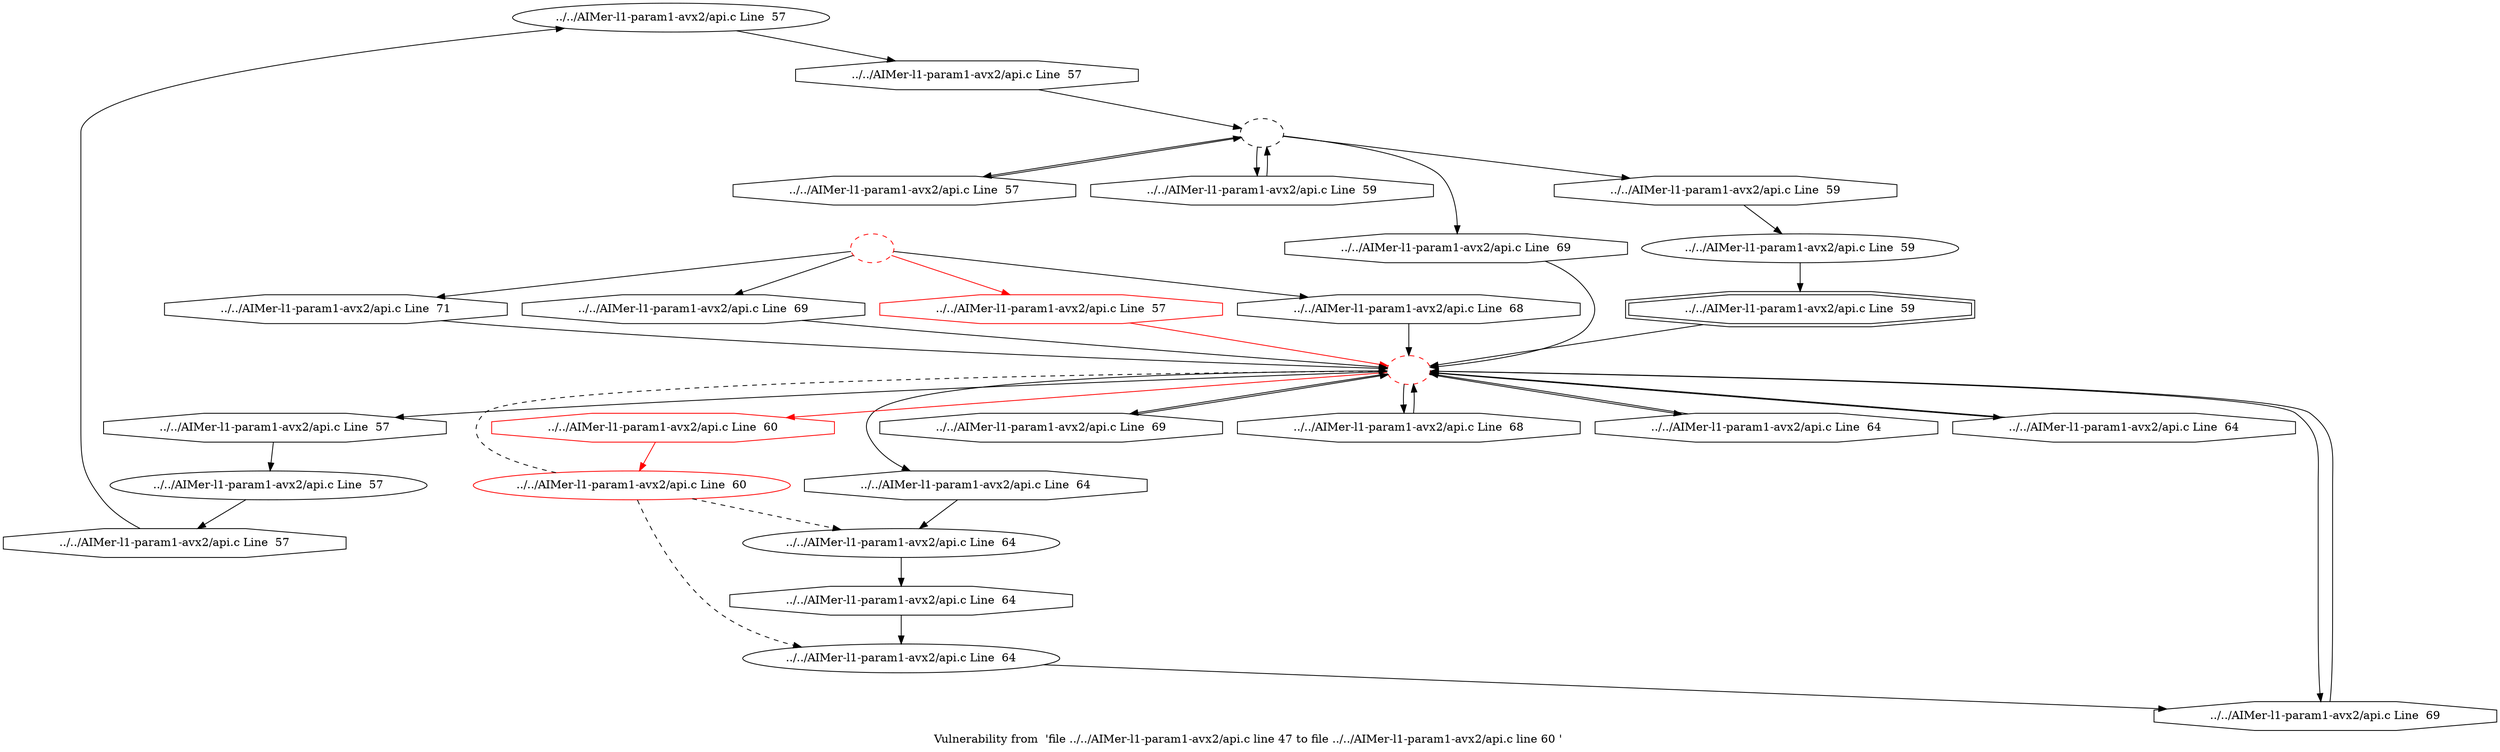 digraph "Vulnerability from 'file ../../AIMer-l1-param1-avx2/api.c line 47 to file ../../AIMer-l1-param1-avx2/api.c line 60 '  "{
label="Vulnerability from  'file ../../AIMer-l1-param1-avx2/api.c line 47 to file ../../AIMer-l1-param1-avx2/api.c line 60 ' ";
node_487[shape=ellipse,style=solid,label="../../AIMer-l1-param1-avx2/api.c Line  57"]
node_490[shape=octagon,style=solid,label="../../AIMer-l1-param1-avx2/api.c Line  57"]
"node_487"->"node_490"
node_498[shape=octagon,style=solid,label="../../AIMer-l1-param1-avx2/api.c Line  64"]
node_483[shape=ellipse,style=dashed,label="", color=red]
"node_498"->"node_483"
node_501[shape=ellipse,style=solid,label="../../AIMer-l1-param1-avx2/api.c Line  64"]
node_508[shape=octagon,style=solid,label="../../AIMer-l1-param1-avx2/api.c Line  69"]
"node_501"->"node_508"
node_500[shape=octagon,style=solid,label="../../AIMer-l1-param1-avx2/api.c Line  64"]
node_499[shape=ellipse,style=solid,label="../../AIMer-l1-param1-avx2/api.c Line  64"]
"node_500"->"node_499"
node_486[shape=octagon,style=solid,label="../../AIMer-l1-param1-avx2/api.c Line  57"]
node_485[shape=ellipse,style=solid,label="../../AIMer-l1-param1-avx2/api.c Line  57"]
"node_486"->"node_485"
node_488[shape=octagon,style=solid,label="../../AIMer-l1-param1-avx2/api.c Line  57"]
"node_485"->"node_488"
node_484[shape=octagon,style=solid,label="../../AIMer-l1-param1-avx2/api.c Line  57", color=red]
"node_484"->"node_483" [color=red]
"node_483"->"node_498"
"node_483"->"node_500"
"node_483"->"node_486"
node_506[shape=octagon,style=solid,label="../../AIMer-l1-param1-avx2/api.c Line  69"]
"node_483"->"node_506"
"node_483"->"node_508"
node_503[shape=octagon,style=solid,label="../../AIMer-l1-param1-avx2/api.c Line  68"]
"node_483"->"node_503"
node_496[shape=octagon,style=solid,label="../../AIMer-l1-param1-avx2/api.c Line  60", color=red]
"node_483"->"node_496" [color=red]
node_497[shape=octagon,style=solid,label="../../AIMer-l1-param1-avx2/api.c Line  64"]
"node_483"->"node_497"
node_482[shape=ellipse,style=dashed,label=""]
node_505[shape=octagon,style=solid,label="../../AIMer-l1-param1-avx2/api.c Line  69"]
"node_482"->"node_505"
node_489[shape=octagon,style=solid,label="../../AIMer-l1-param1-avx2/api.c Line  57"]
"node_482"->"node_489"
node_491[shape=octagon,style=solid,label="../../AIMer-l1-param1-avx2/api.c Line  59"]
"node_482"->"node_491"
node_493[shape=octagon,style=solid,label="../../AIMer-l1-param1-avx2/api.c Line  59"]
"node_482"->"node_493"
node_481[shape=ellipse,style=dashed,label="", color=red]
"node_481"->"node_484" [color=red]
node_504[shape=octagon,style=solid,label="../../AIMer-l1-param1-avx2/api.c Line  68"]
"node_481"->"node_504"
node_509[shape=octagon,style=solid,label="../../AIMer-l1-param1-avx2/api.c Line  71"]
"node_481"->"node_509"
node_507[shape=octagon,style=solid,label="../../AIMer-l1-param1-avx2/api.c Line  69"]
"node_481"->"node_507"
"node_505"->"node_483"
"node_506"->"node_483"
"node_504"->"node_483"
"node_489"->"node_482"
"node_509"->"node_483"
node_494[shape=doubleoctagon,style=solid,label="../../AIMer-l1-param1-avx2/api.c Line  59"]
"node_494"->"node_483"
"node_491"->"node_482"
node_492[shape=ellipse,style=solid,label="../../AIMer-l1-param1-avx2/api.c Line  59"]
"node_493"->"node_492"
"node_492"->"node_494"
"node_507"->"node_483"
"node_508"->"node_483"
node_502[shape=octagon,style=solid,label="../../AIMer-l1-param1-avx2/api.c Line  64"]
"node_502"->"node_501"
"node_503"->"node_483"
node_495[shape=ellipse,style=solid,label="../../AIMer-l1-param1-avx2/api.c Line  60", color=red]
"node_496"->"node_495" [color=red]
"node_499"->"node_502"
"node_488"->"node_487"
"node_497"->"node_483"
"node_495"->"node_501" [style=dashed]
"node_495"->"node_483" [style=dashed]
"node_495"->"node_499" [style=dashed]
"node_490"->"node_482"
}

